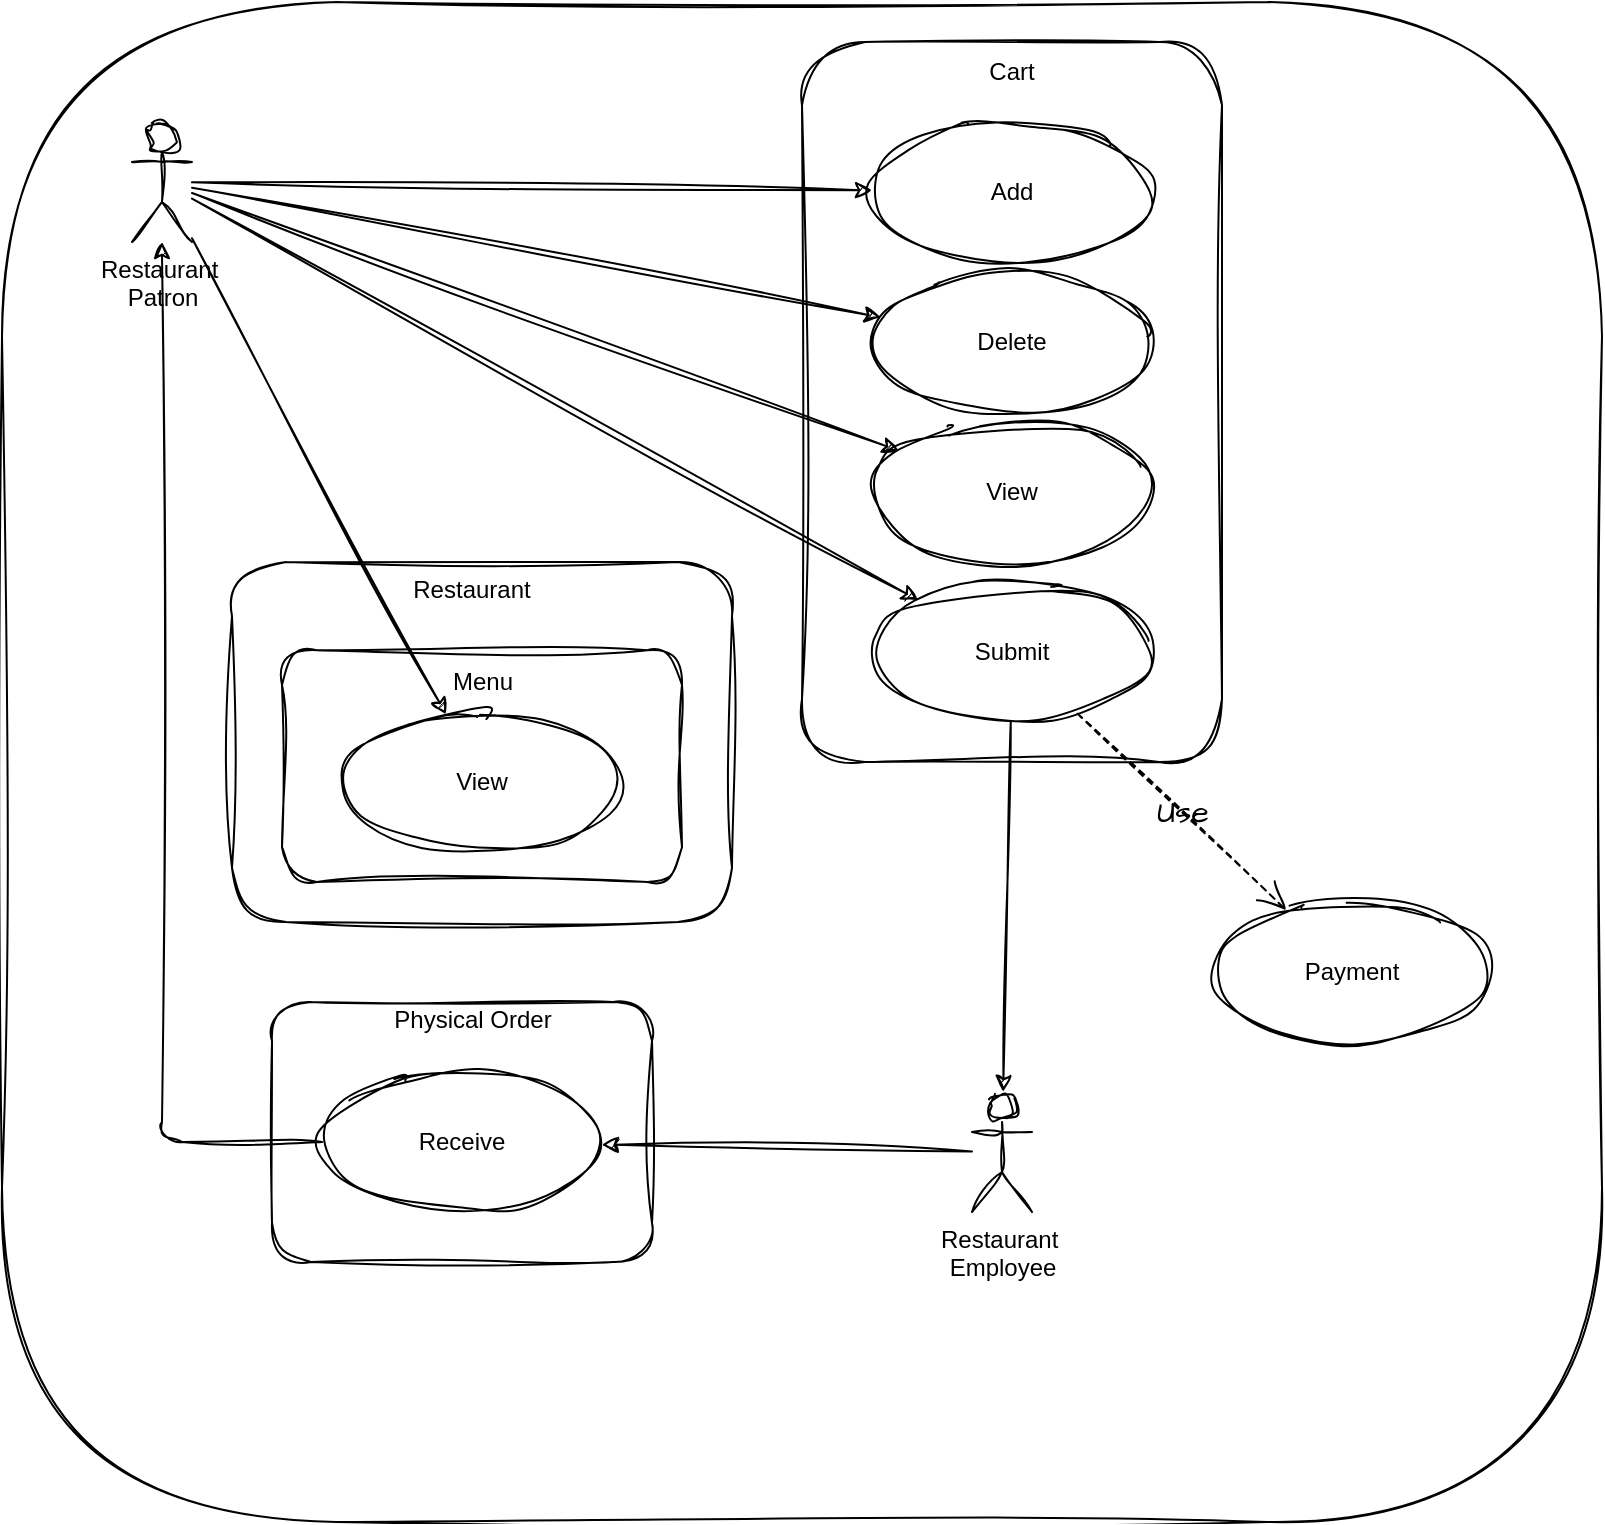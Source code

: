 <mxfile version="21.4.0" type="device">
  <diagram name="Page-1" id="iVIAJpsjtNyqfuqqcP6n">
    <mxGraphModel dx="1178" dy="875" grid="1" gridSize="10" guides="1" tooltips="1" connect="1" arrows="1" fold="1" page="1" pageScale="1" pageWidth="850" pageHeight="1100" math="0" shadow="0">
      <root>
        <mxCell id="0" />
        <mxCell id="1" parent="0" />
        <mxCell id="poaK0A92fAtAV2oWqRkP-4" value="" style="rounded=1;whiteSpace=wrap;html=1;sketch=1;curveFitting=1;jiggle=2;labelBackgroundColor=none;arcSize=22;" vertex="1" parent="1">
          <mxGeometry x="25" y="30" width="800" height="760" as="geometry" />
        </mxCell>
        <mxCell id="poaK0A92fAtAV2oWqRkP-1" value="Restaurant&amp;nbsp;&lt;br&gt;Patron" style="shape=umlActor;verticalLabelPosition=bottom;verticalAlign=top;html=1;outlineConnect=0;sketch=1;curveFitting=1;jiggle=2;rounded=1;labelBackgroundColor=none;" vertex="1" parent="1">
          <mxGeometry x="90" y="90" width="30" height="60" as="geometry" />
        </mxCell>
        <mxCell id="poaK0A92fAtAV2oWqRkP-2" value="Restaurant&amp;nbsp;&lt;br&gt;Employee" style="shape=umlActor;verticalLabelPosition=bottom;verticalAlign=top;html=1;outlineConnect=0;sketch=1;curveFitting=1;jiggle=2;rounded=1;labelBackgroundColor=none;" vertex="1" parent="1">
          <mxGeometry x="510" y="575" width="30" height="60" as="geometry" />
        </mxCell>
        <mxCell id="poaK0A92fAtAV2oWqRkP-46" value="" style="group;sketch=1;curveFitting=1;jiggle=2;labelBorderColor=default;rounded=1;labelBackgroundColor=none;" vertex="1" connectable="0" parent="1">
          <mxGeometry x="425" y="50" width="210" height="360" as="geometry" />
        </mxCell>
        <mxCell id="poaK0A92fAtAV2oWqRkP-16" value="" style="group;sketch=1;curveFitting=1;jiggle=2;rounded=1;labelBackgroundColor=none;" vertex="1" connectable="0" parent="poaK0A92fAtAV2oWqRkP-46">
          <mxGeometry width="210" height="360" as="geometry" />
        </mxCell>
        <mxCell id="poaK0A92fAtAV2oWqRkP-8" value="" style="rounded=1;whiteSpace=wrap;html=1;sketch=1;curveFitting=1;jiggle=2;labelBackgroundColor=none;" vertex="1" parent="poaK0A92fAtAV2oWqRkP-16">
          <mxGeometry width="210" height="360" as="geometry" />
        </mxCell>
        <mxCell id="poaK0A92fAtAV2oWqRkP-9" value="Cart" style="text;html=1;align=center;verticalAlign=middle;whiteSpace=wrap;rounded=1;labelBackgroundColor=none;sketch=1;curveFitting=1;jiggle=2;" vertex="1" parent="poaK0A92fAtAV2oWqRkP-16">
          <mxGeometry x="75" width="60" height="30" as="geometry" />
        </mxCell>
        <mxCell id="poaK0A92fAtAV2oWqRkP-6" value="Delete" style="ellipse;whiteSpace=wrap;html=1;sketch=1;curveFitting=1;jiggle=2;rounded=1;labelBackgroundColor=none;" vertex="1" parent="poaK0A92fAtAV2oWqRkP-46">
          <mxGeometry x="35" y="115" width="140" height="70" as="geometry" />
        </mxCell>
        <mxCell id="poaK0A92fAtAV2oWqRkP-7" value="Add" style="ellipse;whiteSpace=wrap;html=1;sketch=1;curveFitting=1;jiggle=2;rounded=1;labelBackgroundColor=none;" vertex="1" parent="poaK0A92fAtAV2oWqRkP-46">
          <mxGeometry x="35" y="40" width="140" height="70" as="geometry" />
        </mxCell>
        <mxCell id="poaK0A92fAtAV2oWqRkP-10" value="View" style="ellipse;whiteSpace=wrap;html=1;sketch=1;curveFitting=1;jiggle=2;rounded=1;labelBackgroundColor=none;" vertex="1" parent="poaK0A92fAtAV2oWqRkP-46">
          <mxGeometry x="35" y="190" width="140" height="70" as="geometry" />
        </mxCell>
        <mxCell id="poaK0A92fAtAV2oWqRkP-14" value="Submit" style="ellipse;whiteSpace=wrap;html=1;sketch=1;curveFitting=1;jiggle=2;rounded=1;labelBackgroundColor=none;" vertex="1" parent="poaK0A92fAtAV2oWqRkP-46">
          <mxGeometry x="35" y="270" width="140" height="70" as="geometry" />
        </mxCell>
        <mxCell id="poaK0A92fAtAV2oWqRkP-28" style="rounded=1;orthogonalLoop=1;jettySize=auto;html=1;sketch=1;curveFitting=1;jiggle=2;labelBackgroundColor=none;fontColor=default;" edge="1" parent="1" source="poaK0A92fAtAV2oWqRkP-14" target="poaK0A92fAtAV2oWqRkP-2">
          <mxGeometry relative="1" as="geometry" />
        </mxCell>
        <mxCell id="poaK0A92fAtAV2oWqRkP-22" style="rounded=1;orthogonalLoop=1;jettySize=auto;html=1;sketch=1;curveFitting=1;jiggle=2;labelBackgroundColor=none;fontColor=default;" edge="1" parent="1" source="poaK0A92fAtAV2oWqRkP-1" target="poaK0A92fAtAV2oWqRkP-7">
          <mxGeometry relative="1" as="geometry" />
        </mxCell>
        <mxCell id="poaK0A92fAtAV2oWqRkP-24" style="rounded=1;orthogonalLoop=1;jettySize=auto;html=1;sketch=1;curveFitting=1;jiggle=2;labelBackgroundColor=none;fontColor=default;" edge="1" parent="1" source="poaK0A92fAtAV2oWqRkP-1" target="poaK0A92fAtAV2oWqRkP-6">
          <mxGeometry relative="1" as="geometry" />
        </mxCell>
        <mxCell id="poaK0A92fAtAV2oWqRkP-25" style="rounded=1;orthogonalLoop=1;jettySize=auto;html=1;sketch=1;curveFitting=1;jiggle=2;labelBackgroundColor=none;fontColor=default;" edge="1" parent="1" source="poaK0A92fAtAV2oWqRkP-1" target="poaK0A92fAtAV2oWqRkP-14">
          <mxGeometry relative="1" as="geometry" />
        </mxCell>
        <mxCell id="poaK0A92fAtAV2oWqRkP-26" style="rounded=1;orthogonalLoop=1;jettySize=auto;html=1;sketch=1;curveFitting=1;jiggle=2;labelBackgroundColor=none;fontColor=default;" edge="1" parent="1" source="poaK0A92fAtAV2oWqRkP-1" target="poaK0A92fAtAV2oWqRkP-10">
          <mxGeometry relative="1" as="geometry" />
        </mxCell>
        <mxCell id="poaK0A92fAtAV2oWqRkP-47" value="Payment" style="ellipse;whiteSpace=wrap;html=1;sketch=1;curveFitting=1;jiggle=2;rounded=1;labelBackgroundColor=none;" vertex="1" parent="1">
          <mxGeometry x="630" y="480" width="140" height="70" as="geometry" />
        </mxCell>
        <mxCell id="poaK0A92fAtAV2oWqRkP-48" value="Use" style="endArrow=open;endSize=12;dashed=1;html=1;rounded=1;sketch=1;hachureGap=4;jiggle=2;curveFitting=1;fontFamily=Architects Daughter;fontSource=https%3A%2F%2Ffonts.googleapis.com%2Fcss%3Ffamily%3DArchitects%2BDaughter;fontSize=16;labelBackgroundColor=none;fontColor=default;" edge="1" parent="1" source="poaK0A92fAtAV2oWqRkP-14" target="poaK0A92fAtAV2oWqRkP-47">
          <mxGeometry width="160" relative="1" as="geometry">
            <mxPoint x="335" y="380" as="sourcePoint" />
            <mxPoint x="495" y="380" as="targetPoint" />
          </mxGeometry>
        </mxCell>
        <mxCell id="poaK0A92fAtAV2oWqRkP-49" value="" style="group" vertex="1" connectable="0" parent="1">
          <mxGeometry x="160" y="530" width="190" height="130" as="geometry" />
        </mxCell>
        <mxCell id="poaK0A92fAtAV2oWqRkP-36" value="" style="rounded=1;whiteSpace=wrap;html=1;sketch=1;curveFitting=1;jiggle=2;labelBackgroundColor=none;" vertex="1" parent="poaK0A92fAtAV2oWqRkP-49">
          <mxGeometry width="190" height="130" as="geometry" />
        </mxCell>
        <mxCell id="poaK0A92fAtAV2oWqRkP-37" value="Physical Order" style="text;html=1;align=center;verticalAlign=middle;whiteSpace=wrap;rounded=1;labelBackgroundColor=none;sketch=1;curveFitting=1;jiggle=2;" vertex="1" parent="poaK0A92fAtAV2oWqRkP-49">
          <mxGeometry x="59.85" width="80.75" height="17.727" as="geometry" />
        </mxCell>
        <mxCell id="poaK0A92fAtAV2oWqRkP-29" value="Receive" style="ellipse;whiteSpace=wrap;html=1;sketch=1;curveFitting=1;jiggle=2;rounded=1;labelBackgroundColor=none;" vertex="1" parent="1">
          <mxGeometry x="185" y="565" width="140" height="70" as="geometry" />
        </mxCell>
        <mxCell id="poaK0A92fAtAV2oWqRkP-31" value="" style="rounded=1;orthogonalLoop=1;jettySize=auto;html=1;sketch=1;curveFitting=1;jiggle=2;labelBackgroundColor=none;fontColor=default;" edge="1" parent="1" source="poaK0A92fAtAV2oWqRkP-2" target="poaK0A92fAtAV2oWqRkP-29">
          <mxGeometry relative="1" as="geometry">
            <mxPoint x="610" y="480" as="targetPoint" />
          </mxGeometry>
        </mxCell>
        <mxCell id="poaK0A92fAtAV2oWqRkP-32" style="rounded=1;orthogonalLoop=1;jettySize=auto;html=1;edgeStyle=orthogonalEdgeStyle;sketch=1;curveFitting=1;jiggle=2;labelBackgroundColor=none;fontColor=default;" edge="1" parent="1" source="poaK0A92fAtAV2oWqRkP-29" target="poaK0A92fAtAV2oWqRkP-1">
          <mxGeometry relative="1" as="geometry" />
        </mxCell>
        <mxCell id="poaK0A92fAtAV2oWqRkP-76" value="" style="group" vertex="1" connectable="0" parent="1">
          <mxGeometry x="140" y="310" width="250" height="180" as="geometry" />
        </mxCell>
        <mxCell id="poaK0A92fAtAV2oWqRkP-66" value="" style="rounded=1;whiteSpace=wrap;html=1;sketch=1;curveFitting=1;jiggle=2;labelBackgroundColor=none;" vertex="1" parent="poaK0A92fAtAV2oWqRkP-76">
          <mxGeometry width="250" height="180" as="geometry" />
        </mxCell>
        <mxCell id="poaK0A92fAtAV2oWqRkP-67" value="Restaurant" style="text;html=1;align=center;verticalAlign=middle;whiteSpace=wrap;rounded=1;labelBackgroundColor=none;sketch=1;curveFitting=1;jiggle=2;" vertex="1" parent="poaK0A92fAtAV2oWqRkP-76">
          <mxGeometry x="67.37" width="106.25" height="28.636" as="geometry" />
        </mxCell>
        <mxCell id="poaK0A92fAtAV2oWqRkP-56" value="" style="rounded=1;whiteSpace=wrap;html=1;sketch=1;curveFitting=1;jiggle=2;labelBackgroundColor=none;" vertex="1" parent="poaK0A92fAtAV2oWqRkP-76">
          <mxGeometry x="25" y="44.09" width="200" height="115.91" as="geometry" />
        </mxCell>
        <mxCell id="poaK0A92fAtAV2oWqRkP-57" value="Menu" style="text;html=1;align=center;verticalAlign=middle;whiteSpace=wrap;rounded=1;labelBackgroundColor=none;sketch=1;curveFitting=1;jiggle=2;" vertex="1" parent="poaK0A92fAtAV2oWqRkP-76">
          <mxGeometry x="82.5" y="50" width="85" height="19.091" as="geometry" />
        </mxCell>
        <mxCell id="poaK0A92fAtAV2oWqRkP-58" value="View" style="ellipse;whiteSpace=wrap;html=1;sketch=1;curveFitting=1;jiggle=2;rounded=1;labelBackgroundColor=none;" vertex="1" parent="poaK0A92fAtAV2oWqRkP-76">
          <mxGeometry x="55" y="75" width="140" height="70" as="geometry" />
        </mxCell>
        <mxCell id="poaK0A92fAtAV2oWqRkP-60" style="rounded=0;sketch=1;hachureGap=4;jiggle=2;curveFitting=1;orthogonalLoop=1;jettySize=auto;html=1;fontFamily=Architects Daughter;fontSource=https%3A%2F%2Ffonts.googleapis.com%2Fcss%3Ffamily%3DArchitects%2BDaughter;fontSize=16;" edge="1" parent="1" source="poaK0A92fAtAV2oWqRkP-1" target="poaK0A92fAtAV2oWqRkP-58">
          <mxGeometry relative="1" as="geometry" />
        </mxCell>
      </root>
    </mxGraphModel>
  </diagram>
</mxfile>
